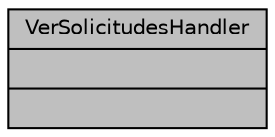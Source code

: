 digraph "VerSolicitudesHandler"
{
 // INTERACTIVE_SVG=YES
 // LATEX_PDF_SIZE
  edge [fontname="Helvetica",fontsize="10",labelfontname="Helvetica",labelfontsize="10"];
  node [fontname="Helvetica",fontsize="10",shape=record];
  Node1 [label="{VerSolicitudesHandler\n||}",height=0.2,width=0.4,color="black", fillcolor="grey75", style="filled", fontcolor="black",tooltip="Muestra cada Solicitud no-finalizada que esté ligada al Empleador que tenga la sesión iniciada y le p..."];
}
